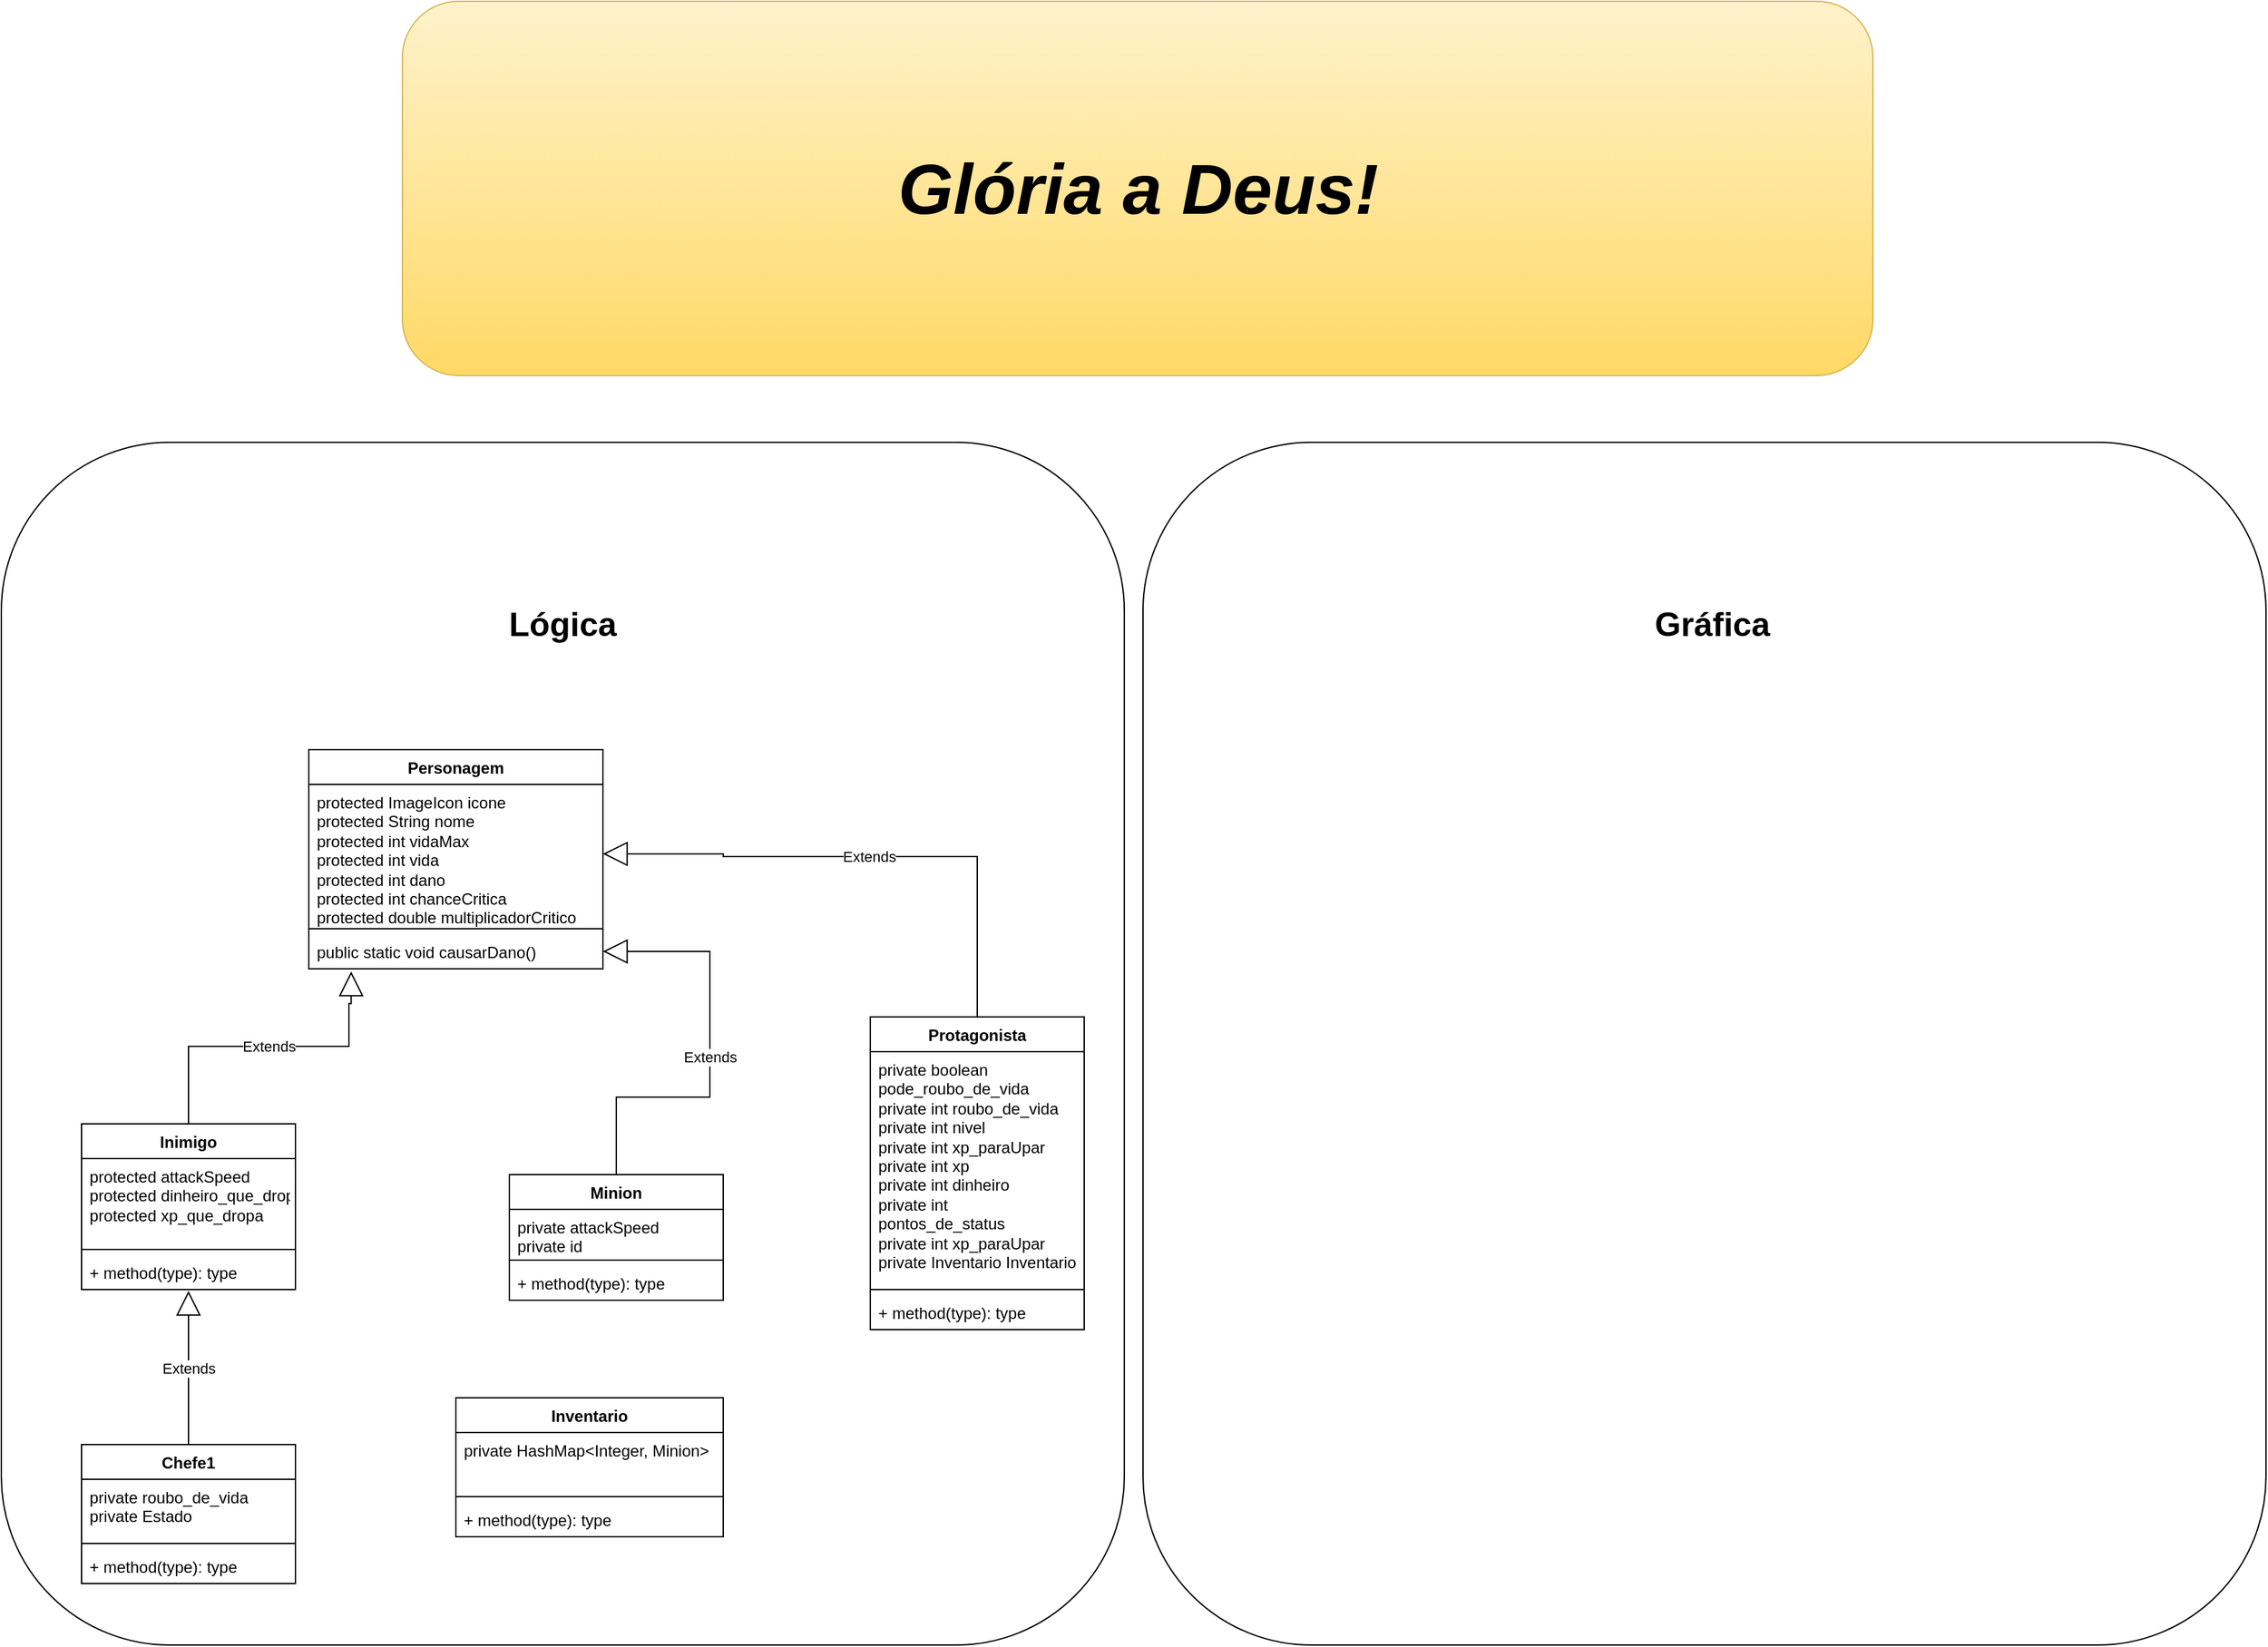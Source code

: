 <mxfile version="28.2.8">
  <diagram name="Página-1" id="LrLcTtRNYLxXVGTFRUeq">
    <mxGraphModel dx="1933" dy="1732" grid="1" gridSize="10" guides="1" tooltips="1" connect="1" arrows="1" fold="1" page="1" pageScale="1" pageWidth="827" pageHeight="1169" math="0" shadow="0">
      <root>
        <mxCell id="0" />
        <mxCell id="1" parent="0" />
        <mxCell id="Z11mPWNo74vgTN4iBazf-5" value="" style="rounded=1;whiteSpace=wrap;html=1;fillColor=#fff2cc;strokeColor=#d6b656;gradientColor=#ffd966;" parent="1" vertex="1">
          <mxGeometry x="260" y="-520" width="1100" height="280" as="geometry" />
        </mxCell>
        <mxCell id="Z11mPWNo74vgTN4iBazf-4" value="" style="rounded=1;whiteSpace=wrap;html=1;" parent="1" vertex="1">
          <mxGeometry x="814" y="-190" width="840" height="900" as="geometry" />
        </mxCell>
        <mxCell id="Z11mPWNo74vgTN4iBazf-3" value="" style="rounded=1;whiteSpace=wrap;html=1;" parent="1" vertex="1">
          <mxGeometry x="-40" y="-190" width="840" height="900" as="geometry" />
        </mxCell>
        <mxCell id="FxPieWOLS__BftdB33JA-1" value="Personagem" style="swimlane;fontStyle=1;align=center;verticalAlign=top;childLayout=stackLayout;horizontal=1;startSize=26;horizontalStack=0;resizeParent=1;resizeParentMax=0;resizeLast=0;collapsible=1;marginBottom=0;whiteSpace=wrap;html=1;" parent="1" vertex="1">
          <mxGeometry x="190" y="40" width="220" height="164" as="geometry" />
        </mxCell>
        <mxCell id="FxPieWOLS__BftdB33JA-2" value="&lt;div&gt;protected ImageIcon icone&lt;/div&gt;&lt;div&gt;protected String nome&lt;/div&gt;&lt;div&gt;protected int vidaMax&lt;/div&gt;&lt;div&gt;protected int vida&lt;/div&gt;&lt;div&gt;protected int dano&lt;/div&gt;&lt;div&gt;protected int chanceCritica&lt;/div&gt;&lt;div&gt;protected double multiplicadorCritico&lt;/div&gt;&lt;div&gt;&lt;br&gt;&lt;/div&gt;" style="text;strokeColor=none;fillColor=none;align=left;verticalAlign=top;spacingLeft=4;spacingRight=4;overflow=hidden;rotatable=0;points=[[0,0.5],[1,0.5]];portConstraint=eastwest;whiteSpace=wrap;html=1;" parent="FxPieWOLS__BftdB33JA-1" vertex="1">
          <mxGeometry y="26" width="220" height="104" as="geometry" />
        </mxCell>
        <mxCell id="FxPieWOLS__BftdB33JA-3" value="" style="line;strokeWidth=1;fillColor=none;align=left;verticalAlign=middle;spacingTop=-1;spacingLeft=3;spacingRight=3;rotatable=0;labelPosition=right;points=[];portConstraint=eastwest;strokeColor=inherit;" parent="FxPieWOLS__BftdB33JA-1" vertex="1">
          <mxGeometry y="130" width="220" height="8" as="geometry" />
        </mxCell>
        <mxCell id="FxPieWOLS__BftdB33JA-4" value="public static void causarDano()" style="text;strokeColor=none;fillColor=none;align=left;verticalAlign=top;spacingLeft=4;spacingRight=4;overflow=hidden;rotatable=0;points=[[0,0.5],[1,0.5]];portConstraint=eastwest;whiteSpace=wrap;html=1;" parent="FxPieWOLS__BftdB33JA-1" vertex="1">
          <mxGeometry y="138" width="220" height="26" as="geometry" />
        </mxCell>
        <mxCell id="FxPieWOLS__BftdB33JA-5" value="Extends" style="endArrow=block;endSize=16;endFill=0;html=1;rounded=0;entryX=0.144;entryY=1.077;entryDx=0;entryDy=0;entryPerimeter=0;edgeStyle=orthogonalEdgeStyle;" parent="1" target="FxPieWOLS__BftdB33JA-4" edge="1">
          <mxGeometry width="160" relative="1" as="geometry">
            <mxPoint x="100" y="320" as="sourcePoint" />
            <mxPoint x="300" y="330" as="targetPoint" />
            <Array as="points">
              <mxPoint x="100" y="262" />
              <mxPoint x="220" y="262" />
              <mxPoint x="220" y="230" />
              <mxPoint x="222" y="230" />
            </Array>
          </mxGeometry>
        </mxCell>
        <mxCell id="FxPieWOLS__BftdB33JA-6" value="Inimigo" style="swimlane;fontStyle=1;align=center;verticalAlign=top;childLayout=stackLayout;horizontal=1;startSize=26;horizontalStack=0;resizeParent=1;resizeParentMax=0;resizeLast=0;collapsible=1;marginBottom=0;whiteSpace=wrap;html=1;" parent="1" vertex="1">
          <mxGeometry x="20" y="320" width="160" height="124" as="geometry" />
        </mxCell>
        <mxCell id="FxPieWOLS__BftdB33JA-7" value="&lt;div&gt;protected attackSpeed&lt;/div&gt;&lt;div&gt;&lt;span style=&quot;background-color: transparent; color: light-dark(rgb(0, 0, 0), rgb(255, 255, 255));&quot;&gt;protected&lt;/span&gt;&lt;span style=&quot;background-color: transparent; color: light-dark(rgb(0, 0, 0), rgb(255, 255, 255));&quot;&gt;&amp;nbsp;&lt;/span&gt;dinheiro_que_dropa&lt;/div&gt;&lt;div&gt;&lt;span style=&quot;background-color: transparent; color: light-dark(rgb(0, 0, 0), rgb(255, 255, 255));&quot;&gt;protected&lt;/span&gt;&lt;span style=&quot;background-color: transparent; color: light-dark(rgb(0, 0, 0), rgb(255, 255, 255));&quot;&gt;&amp;nbsp;&lt;/span&gt;xp_que_dropa&lt;/div&gt;&lt;div&gt;&lt;br&gt;&lt;/div&gt;" style="text;strokeColor=none;fillColor=none;align=left;verticalAlign=top;spacingLeft=4;spacingRight=4;overflow=hidden;rotatable=0;points=[[0,0.5],[1,0.5]];portConstraint=eastwest;whiteSpace=wrap;html=1;" parent="FxPieWOLS__BftdB33JA-6" vertex="1">
          <mxGeometry y="26" width="160" height="64" as="geometry" />
        </mxCell>
        <mxCell id="FxPieWOLS__BftdB33JA-8" value="" style="line;strokeWidth=1;fillColor=none;align=left;verticalAlign=middle;spacingTop=-1;spacingLeft=3;spacingRight=3;rotatable=0;labelPosition=right;points=[];portConstraint=eastwest;strokeColor=inherit;" parent="FxPieWOLS__BftdB33JA-6" vertex="1">
          <mxGeometry y="90" width="160" height="8" as="geometry" />
        </mxCell>
        <mxCell id="FxPieWOLS__BftdB33JA-9" value="+ method(type): type" style="text;strokeColor=none;fillColor=none;align=left;verticalAlign=top;spacingLeft=4;spacingRight=4;overflow=hidden;rotatable=0;points=[[0,0.5],[1,0.5]];portConstraint=eastwest;whiteSpace=wrap;html=1;" parent="FxPieWOLS__BftdB33JA-6" vertex="1">
          <mxGeometry y="98" width="160" height="26" as="geometry" />
        </mxCell>
        <mxCell id="FxPieWOLS__BftdB33JA-10" value="&lt;font style=&quot;font-size: 53px;&quot;&gt;&lt;i style=&quot;&quot;&gt;Glória a Deus!&lt;/i&gt;&lt;/font&gt;" style="text;align=center;fontStyle=1;verticalAlign=middle;spacingLeft=3;spacingRight=3;strokeColor=none;rotatable=0;points=[[0,0.5],[1,0.5]];portConstraint=eastwest;html=1;" parent="1" vertex="1">
          <mxGeometry x="620" y="-410" width="380" height="60" as="geometry" />
        </mxCell>
        <mxCell id="FxPieWOLS__BftdB33JA-11" value="Chefe1" style="swimlane;fontStyle=1;align=center;verticalAlign=top;childLayout=stackLayout;horizontal=1;startSize=26;horizontalStack=0;resizeParent=1;resizeParentMax=0;resizeLast=0;collapsible=1;marginBottom=0;whiteSpace=wrap;html=1;" parent="1" vertex="1">
          <mxGeometry x="20" y="560" width="160" height="104" as="geometry" />
        </mxCell>
        <mxCell id="FxPieWOLS__BftdB33JA-12" value="&lt;div&gt;private roubo_de_vida&lt;/div&gt;&lt;div&gt;&lt;span style=&quot;background-color: transparent; color: light-dark(rgb(0, 0, 0), rgb(255, 255, 255));&quot;&gt;private&lt;/span&gt;&lt;span style=&quot;background-color: transparent; color: light-dark(rgb(0, 0, 0), rgb(255, 255, 255));&quot;&gt;&amp;nbsp;&lt;/span&gt;Estado&lt;/div&gt;&lt;div&gt;&lt;br&gt;&lt;/div&gt;" style="text;strokeColor=none;fillColor=none;align=left;verticalAlign=top;spacingLeft=4;spacingRight=4;overflow=hidden;rotatable=0;points=[[0,0.5],[1,0.5]];portConstraint=eastwest;whiteSpace=wrap;html=1;" parent="FxPieWOLS__BftdB33JA-11" vertex="1">
          <mxGeometry y="26" width="160" height="44" as="geometry" />
        </mxCell>
        <mxCell id="FxPieWOLS__BftdB33JA-13" value="" style="line;strokeWidth=1;fillColor=none;align=left;verticalAlign=middle;spacingTop=-1;spacingLeft=3;spacingRight=3;rotatable=0;labelPosition=right;points=[];portConstraint=eastwest;strokeColor=inherit;" parent="FxPieWOLS__BftdB33JA-11" vertex="1">
          <mxGeometry y="70" width="160" height="8" as="geometry" />
        </mxCell>
        <mxCell id="FxPieWOLS__BftdB33JA-14" value="+ method(type): type" style="text;strokeColor=none;fillColor=none;align=left;verticalAlign=top;spacingLeft=4;spacingRight=4;overflow=hidden;rotatable=0;points=[[0,0.5],[1,0.5]];portConstraint=eastwest;whiteSpace=wrap;html=1;" parent="FxPieWOLS__BftdB33JA-11" vertex="1">
          <mxGeometry y="78" width="160" height="26" as="geometry" />
        </mxCell>
        <mxCell id="FxPieWOLS__BftdB33JA-15" value="Extends" style="endArrow=block;endSize=16;endFill=0;html=1;rounded=0;exitX=0.5;exitY=0;exitDx=0;exitDy=0;entryX=0.5;entryY=1.038;entryDx=0;entryDy=0;entryPerimeter=0;edgeStyle=orthogonalEdgeStyle;" parent="1" source="FxPieWOLS__BftdB33JA-11" target="FxPieWOLS__BftdB33JA-9" edge="1">
          <mxGeometry width="160" relative="1" as="geometry">
            <mxPoint x="260" y="460" as="sourcePoint" />
            <mxPoint x="420" y="460" as="targetPoint" />
          </mxGeometry>
        </mxCell>
        <mxCell id="FxPieWOLS__BftdB33JA-16" value="Protagonista" style="swimlane;fontStyle=1;align=center;verticalAlign=top;childLayout=stackLayout;horizontal=1;startSize=26;horizontalStack=0;resizeParent=1;resizeParentMax=0;resizeLast=0;collapsible=1;marginBottom=0;whiteSpace=wrap;html=1;" parent="1" vertex="1">
          <mxGeometry x="610" y="240" width="160" height="234" as="geometry" />
        </mxCell>
        <mxCell id="FxPieWOLS__BftdB33JA-17" value="&lt;div&gt;private boolean pode_roubo_de_vida&lt;/div&gt;&lt;div&gt;private int roubo_de_vida&lt;/div&gt;&lt;div&gt;private int nivel&lt;/div&gt;&lt;div&gt;private int xp_paraUpar&lt;/div&gt;&lt;div&gt;private int xp&lt;/div&gt;&lt;div&gt;private int dinheiro&lt;/div&gt;&lt;div&gt;private int pontos_de_status&lt;/div&gt;&lt;div&gt;private int xp_paraUpar&lt;/div&gt;&lt;div&gt;private Inventario Inventario&lt;/div&gt;&lt;div&gt;&lt;br&gt;&lt;/div&gt;" style="text;strokeColor=none;fillColor=none;align=left;verticalAlign=top;spacingLeft=4;spacingRight=4;overflow=hidden;rotatable=0;points=[[0,0.5],[1,0.5]];portConstraint=eastwest;whiteSpace=wrap;html=1;" parent="FxPieWOLS__BftdB33JA-16" vertex="1">
          <mxGeometry y="26" width="160" height="174" as="geometry" />
        </mxCell>
        <mxCell id="FxPieWOLS__BftdB33JA-18" value="" style="line;strokeWidth=1;fillColor=none;align=left;verticalAlign=middle;spacingTop=-1;spacingLeft=3;spacingRight=3;rotatable=0;labelPosition=right;points=[];portConstraint=eastwest;strokeColor=inherit;" parent="FxPieWOLS__BftdB33JA-16" vertex="1">
          <mxGeometry y="200" width="160" height="8" as="geometry" />
        </mxCell>
        <mxCell id="FxPieWOLS__BftdB33JA-19" value="+ method(type): type" style="text;strokeColor=none;fillColor=none;align=left;verticalAlign=top;spacingLeft=4;spacingRight=4;overflow=hidden;rotatable=0;points=[[0,0.5],[1,0.5]];portConstraint=eastwest;whiteSpace=wrap;html=1;" parent="FxPieWOLS__BftdB33JA-16" vertex="1">
          <mxGeometry y="208" width="160" height="26" as="geometry" />
        </mxCell>
        <mxCell id="FxPieWOLS__BftdB33JA-20" value="Extends" style="endArrow=block;endSize=16;endFill=0;html=1;rounded=0;exitX=0.5;exitY=0;exitDx=0;exitDy=0;edgeStyle=orthogonalEdgeStyle;entryX=1;entryY=0.5;entryDx=0;entryDy=0;" parent="1" source="FxPieWOLS__BftdB33JA-16" target="FxPieWOLS__BftdB33JA-2" edge="1">
          <mxGeometry width="160" relative="1" as="geometry">
            <mxPoint x="490" y="190" as="sourcePoint" />
            <mxPoint x="280" y="300" as="targetPoint" />
            <Array as="points">
              <mxPoint x="690" y="120" />
              <mxPoint x="500" y="120" />
              <mxPoint x="500" y="118" />
            </Array>
          </mxGeometry>
        </mxCell>
        <mxCell id="FxPieWOLS__BftdB33JA-21" value="Inventario" style="swimlane;fontStyle=1;align=center;verticalAlign=top;childLayout=stackLayout;horizontal=1;startSize=26;horizontalStack=0;resizeParent=1;resizeParentMax=0;resizeLast=0;collapsible=1;marginBottom=0;whiteSpace=wrap;html=1;" parent="1" vertex="1">
          <mxGeometry x="300" y="525" width="200" height="104" as="geometry" />
        </mxCell>
        <mxCell id="FxPieWOLS__BftdB33JA-22" value="private HashMap&amp;lt;Integer, Minion&amp;gt;" style="text;strokeColor=none;fillColor=none;align=left;verticalAlign=top;spacingLeft=4;spacingRight=4;overflow=hidden;rotatable=0;points=[[0,0.5],[1,0.5]];portConstraint=eastwest;whiteSpace=wrap;html=1;" parent="FxPieWOLS__BftdB33JA-21" vertex="1">
          <mxGeometry y="26" width="200" height="44" as="geometry" />
        </mxCell>
        <mxCell id="FxPieWOLS__BftdB33JA-23" value="" style="line;strokeWidth=1;fillColor=none;align=left;verticalAlign=middle;spacingTop=-1;spacingLeft=3;spacingRight=3;rotatable=0;labelPosition=right;points=[];portConstraint=eastwest;strokeColor=inherit;" parent="FxPieWOLS__BftdB33JA-21" vertex="1">
          <mxGeometry y="70" width="200" height="8" as="geometry" />
        </mxCell>
        <mxCell id="FxPieWOLS__BftdB33JA-24" value="+ method(type): type" style="text;strokeColor=none;fillColor=none;align=left;verticalAlign=top;spacingLeft=4;spacingRight=4;overflow=hidden;rotatable=0;points=[[0,0.5],[1,0.5]];portConstraint=eastwest;whiteSpace=wrap;html=1;" parent="FxPieWOLS__BftdB33JA-21" vertex="1">
          <mxGeometry y="78" width="200" height="26" as="geometry" />
        </mxCell>
        <mxCell id="FxPieWOLS__BftdB33JA-25" value="Minion" style="swimlane;fontStyle=1;align=center;verticalAlign=top;childLayout=stackLayout;horizontal=1;startSize=26;horizontalStack=0;resizeParent=1;resizeParentMax=0;resizeLast=0;collapsible=1;marginBottom=0;whiteSpace=wrap;html=1;" parent="1" vertex="1">
          <mxGeometry x="340" y="358" width="160" height="94" as="geometry" />
        </mxCell>
        <mxCell id="FxPieWOLS__BftdB33JA-26" value="private attackSpeed&lt;div&gt;private id&lt;/div&gt;" style="text;strokeColor=none;fillColor=none;align=left;verticalAlign=top;spacingLeft=4;spacingRight=4;overflow=hidden;rotatable=0;points=[[0,0.5],[1,0.5]];portConstraint=eastwest;whiteSpace=wrap;html=1;" parent="FxPieWOLS__BftdB33JA-25" vertex="1">
          <mxGeometry y="26" width="160" height="34" as="geometry" />
        </mxCell>
        <mxCell id="FxPieWOLS__BftdB33JA-27" value="" style="line;strokeWidth=1;fillColor=none;align=left;verticalAlign=middle;spacingTop=-1;spacingLeft=3;spacingRight=3;rotatable=0;labelPosition=right;points=[];portConstraint=eastwest;strokeColor=inherit;" parent="FxPieWOLS__BftdB33JA-25" vertex="1">
          <mxGeometry y="60" width="160" height="8" as="geometry" />
        </mxCell>
        <mxCell id="FxPieWOLS__BftdB33JA-28" value="+ method(type): type" style="text;strokeColor=none;fillColor=none;align=left;verticalAlign=top;spacingLeft=4;spacingRight=4;overflow=hidden;rotatable=0;points=[[0,0.5],[1,0.5]];portConstraint=eastwest;whiteSpace=wrap;html=1;" parent="FxPieWOLS__BftdB33JA-25" vertex="1">
          <mxGeometry y="68" width="160" height="26" as="geometry" />
        </mxCell>
        <mxCell id="FxPieWOLS__BftdB33JA-29" value="Extends" style="endArrow=block;endSize=16;endFill=0;html=1;rounded=0;exitX=0.5;exitY=0;exitDx=0;exitDy=0;entryX=1;entryY=0.5;entryDx=0;entryDy=0;edgeStyle=orthogonalEdgeStyle;" parent="1" source="FxPieWOLS__BftdB33JA-25" target="FxPieWOLS__BftdB33JA-4" edge="1">
          <mxGeometry width="160" relative="1" as="geometry">
            <mxPoint x="500" y="240" as="sourcePoint" />
            <mxPoint x="660" y="240" as="targetPoint" />
            <Array as="points">
              <mxPoint x="420" y="300" />
              <mxPoint x="490" y="300" />
              <mxPoint x="490" y="191" />
            </Array>
          </mxGeometry>
        </mxCell>
        <mxCell id="Z11mPWNo74vgTN4iBazf-1" value="&lt;font style=&quot;font-size: 25px;&quot;&gt;&lt;b style=&quot;&quot;&gt;Lógica&lt;/b&gt;&lt;/font&gt;" style="text;html=1;align=center;verticalAlign=middle;whiteSpace=wrap;rounded=0;" parent="1" vertex="1">
          <mxGeometry x="350" y="-70" width="60" height="30" as="geometry" />
        </mxCell>
        <mxCell id="Z11mPWNo74vgTN4iBazf-2" value="&lt;font style=&quot;font-size: 25px;&quot;&gt;&lt;b style=&quot;&quot;&gt;Gráfica&lt;/b&gt;&lt;/font&gt;" style="text;html=1;align=center;verticalAlign=middle;whiteSpace=wrap;rounded=0;" parent="1" vertex="1">
          <mxGeometry x="1210" y="-70" width="60" height="30" as="geometry" />
        </mxCell>
      </root>
    </mxGraphModel>
  </diagram>
</mxfile>
